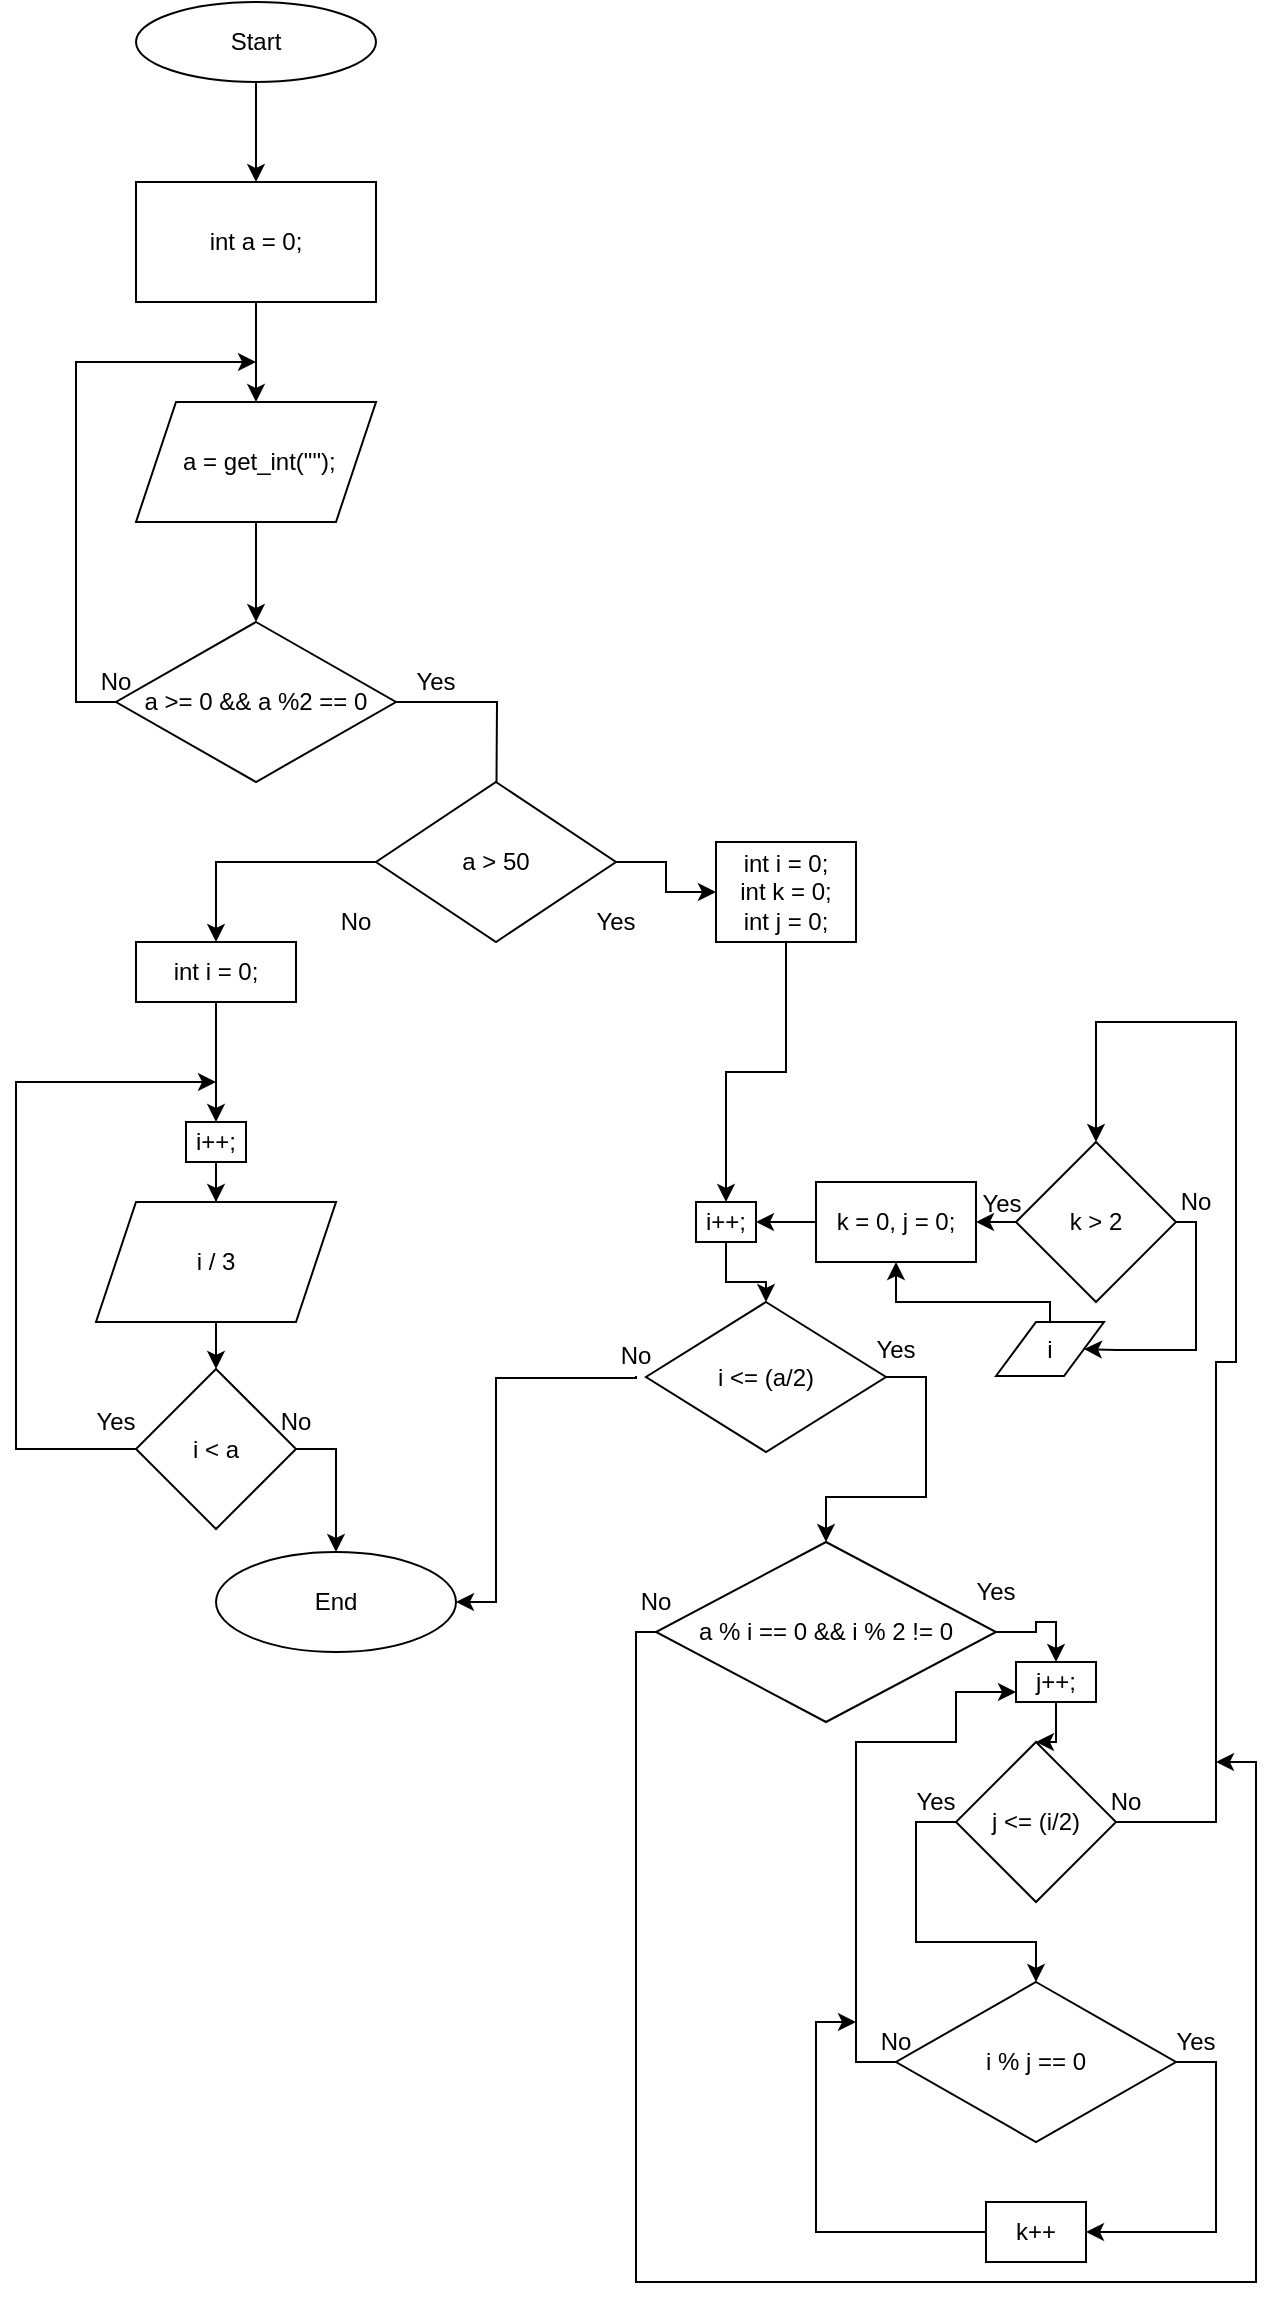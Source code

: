 <mxfile version="13.8.1" type="github">
  <diagram id="vUh9VP3AqOR2Z1T-_AQQ" name="Page-1">
    <mxGraphModel dx="1000" dy="1074" grid="1" gridSize="10" guides="1" tooltips="1" connect="1" arrows="1" fold="1" page="1" pageScale="1" pageWidth="827" pageHeight="1169" math="0" shadow="0">
      <root>
        <mxCell id="0" />
        <mxCell id="1" parent="0" />
        <mxCell id="llXm-BU9fj-U4cQ3XVw2-11" style="edgeStyle=orthogonalEdgeStyle;rounded=0;orthogonalLoop=1;jettySize=auto;html=1;exitX=0.5;exitY=1;exitDx=0;exitDy=0;entryX=0.5;entryY=0;entryDx=0;entryDy=0;" edge="1" parent="1" source="llXm-BU9fj-U4cQ3XVw2-1" target="llXm-BU9fj-U4cQ3XVw2-2">
          <mxGeometry relative="1" as="geometry" />
        </mxCell>
        <mxCell id="llXm-BU9fj-U4cQ3XVw2-1" value="Start" style="ellipse;whiteSpace=wrap;html=1;" vertex="1" parent="1">
          <mxGeometry x="260" y="50" width="120" height="40" as="geometry" />
        </mxCell>
        <mxCell id="llXm-BU9fj-U4cQ3XVw2-12" style="edgeStyle=orthogonalEdgeStyle;rounded=0;orthogonalLoop=1;jettySize=auto;html=1;exitX=0.5;exitY=1;exitDx=0;exitDy=0;entryX=0.5;entryY=0;entryDx=0;entryDy=0;" edge="1" parent="1" source="llXm-BU9fj-U4cQ3XVw2-2" target="llXm-BU9fj-U4cQ3XVw2-9">
          <mxGeometry relative="1" as="geometry" />
        </mxCell>
        <mxCell id="llXm-BU9fj-U4cQ3XVw2-2" value="int a = 0;" style="rounded=0;whiteSpace=wrap;html=1;" vertex="1" parent="1">
          <mxGeometry x="260" y="140" width="120" height="60" as="geometry" />
        </mxCell>
        <mxCell id="llXm-BU9fj-U4cQ3XVw2-10" style="edgeStyle=orthogonalEdgeStyle;rounded=0;orthogonalLoop=1;jettySize=auto;html=1;exitX=1;exitY=0.5;exitDx=0;exitDy=0;" edge="1" parent="1" source="llXm-BU9fj-U4cQ3XVw2-4">
          <mxGeometry relative="1" as="geometry">
            <mxPoint x="440" y="480" as="targetPoint" />
          </mxGeometry>
        </mxCell>
        <mxCell id="llXm-BU9fj-U4cQ3XVw2-14" style="edgeStyle=orthogonalEdgeStyle;rounded=0;orthogonalLoop=1;jettySize=auto;html=1;exitX=0;exitY=0.5;exitDx=0;exitDy=0;" edge="1" parent="1" source="llXm-BU9fj-U4cQ3XVw2-4">
          <mxGeometry relative="1" as="geometry">
            <mxPoint x="320" y="230" as="targetPoint" />
            <Array as="points">
              <mxPoint x="230" y="400" />
              <mxPoint x="230" y="230" />
              <mxPoint x="320" y="230" />
            </Array>
          </mxGeometry>
        </mxCell>
        <mxCell id="llXm-BU9fj-U4cQ3XVw2-4" value="a &amp;gt;= 0 &amp;amp;&amp;amp; a %2 == 0" style="rhombus;whiteSpace=wrap;html=1;" vertex="1" parent="1">
          <mxGeometry x="250" y="360" width="140" height="80" as="geometry" />
        </mxCell>
        <mxCell id="llXm-BU9fj-U4cQ3XVw2-16" style="edgeStyle=orthogonalEdgeStyle;rounded=0;orthogonalLoop=1;jettySize=auto;html=1;" edge="1" parent="1" source="llXm-BU9fj-U4cQ3XVw2-5">
          <mxGeometry relative="1" as="geometry">
            <mxPoint x="300" y="520" as="targetPoint" />
            <Array as="points">
              <mxPoint x="300" y="480" />
            </Array>
          </mxGeometry>
        </mxCell>
        <mxCell id="llXm-BU9fj-U4cQ3XVw2-5" value="a &amp;gt; 50" style="rhombus;whiteSpace=wrap;html=1;" vertex="1" parent="1">
          <mxGeometry x="380" y="440" width="120" height="80" as="geometry" />
        </mxCell>
        <mxCell id="llXm-BU9fj-U4cQ3XVw2-8" value="End" style="ellipse;whiteSpace=wrap;html=1;" vertex="1" parent="1">
          <mxGeometry x="300" y="825" width="120" height="50" as="geometry" />
        </mxCell>
        <mxCell id="llXm-BU9fj-U4cQ3XVw2-13" style="edgeStyle=orthogonalEdgeStyle;rounded=0;orthogonalLoop=1;jettySize=auto;html=1;exitX=0.5;exitY=1;exitDx=0;exitDy=0;entryX=0.5;entryY=0;entryDx=0;entryDy=0;" edge="1" parent="1" source="llXm-BU9fj-U4cQ3XVw2-9" target="llXm-BU9fj-U4cQ3XVw2-4">
          <mxGeometry relative="1" as="geometry" />
        </mxCell>
        <mxCell id="llXm-BU9fj-U4cQ3XVw2-9" value="&amp;nbsp;a = get_int(&quot;&quot;);" style="shape=parallelogram;perimeter=parallelogramPerimeter;whiteSpace=wrap;html=1;fixedSize=1;" vertex="1" parent="1">
          <mxGeometry x="260" y="250" width="120" height="60" as="geometry" />
        </mxCell>
        <mxCell id="llXm-BU9fj-U4cQ3XVw2-21" value="" style="edgeStyle=orthogonalEdgeStyle;rounded=0;orthogonalLoop=1;jettySize=auto;html=1;" edge="1" parent="1" source="llXm-BU9fj-U4cQ3XVw2-25" target="llXm-BU9fj-U4cQ3XVw2-20">
          <mxGeometry relative="1" as="geometry" />
        </mxCell>
        <mxCell id="llXm-BU9fj-U4cQ3XVw2-18" value="int i = 0;" style="rounded=0;whiteSpace=wrap;html=1;" vertex="1" parent="1">
          <mxGeometry x="260" y="520" width="80" height="30" as="geometry" />
        </mxCell>
        <mxCell id="llXm-BU9fj-U4cQ3XVw2-23" style="edgeStyle=orthogonalEdgeStyle;rounded=0;orthogonalLoop=1;jettySize=auto;html=1;exitX=0;exitY=0.5;exitDx=0;exitDy=0;" edge="1" parent="1" source="llXm-BU9fj-U4cQ3XVw2-19">
          <mxGeometry relative="1" as="geometry">
            <mxPoint x="300" y="590" as="targetPoint" />
            <Array as="points">
              <mxPoint x="200" y="773" />
              <mxPoint x="200" y="590" />
            </Array>
          </mxGeometry>
        </mxCell>
        <mxCell id="llXm-BU9fj-U4cQ3XVw2-24" style="edgeStyle=orthogonalEdgeStyle;rounded=0;orthogonalLoop=1;jettySize=auto;html=1;exitX=1;exitY=0.5;exitDx=0;exitDy=0;" edge="1" parent="1" source="llXm-BU9fj-U4cQ3XVw2-19" target="llXm-BU9fj-U4cQ3XVw2-8">
          <mxGeometry relative="1" as="geometry">
            <mxPoint x="410" y="780" as="targetPoint" />
          </mxGeometry>
        </mxCell>
        <mxCell id="llXm-BU9fj-U4cQ3XVw2-19" value="i &amp;lt; a" style="rhombus;whiteSpace=wrap;html=1;" vertex="1" parent="1">
          <mxGeometry x="260" y="733.5" width="80" height="80" as="geometry" />
        </mxCell>
        <mxCell id="llXm-BU9fj-U4cQ3XVw2-22" value="" style="edgeStyle=orthogonalEdgeStyle;rounded=0;orthogonalLoop=1;jettySize=auto;html=1;" edge="1" parent="1" source="llXm-BU9fj-U4cQ3XVw2-20" target="llXm-BU9fj-U4cQ3XVw2-19">
          <mxGeometry relative="1" as="geometry" />
        </mxCell>
        <mxCell id="llXm-BU9fj-U4cQ3XVw2-20" value="i / 3" style="shape=parallelogram;perimeter=parallelogramPerimeter;whiteSpace=wrap;html=1;fixedSize=1;" vertex="1" parent="1">
          <mxGeometry x="240" y="650" width="120" height="60" as="geometry" />
        </mxCell>
        <mxCell id="llXm-BU9fj-U4cQ3XVw2-25" value="i++;" style="rounded=0;whiteSpace=wrap;html=1;" vertex="1" parent="1">
          <mxGeometry x="285" y="610" width="30" height="20" as="geometry" />
        </mxCell>
        <mxCell id="llXm-BU9fj-U4cQ3XVw2-26" value="" style="edgeStyle=orthogonalEdgeStyle;rounded=0;orthogonalLoop=1;jettySize=auto;html=1;" edge="1" parent="1" source="llXm-BU9fj-U4cQ3XVw2-18" target="llXm-BU9fj-U4cQ3XVw2-25">
          <mxGeometry relative="1" as="geometry">
            <mxPoint x="300" y="610" as="sourcePoint" />
            <mxPoint x="300" y="730" as="targetPoint" />
            <Array as="points">
              <mxPoint x="300" y="570" />
              <mxPoint x="300" y="570" />
            </Array>
          </mxGeometry>
        </mxCell>
        <mxCell id="llXm-BU9fj-U4cQ3XVw2-36" style="edgeStyle=orthogonalEdgeStyle;rounded=0;orthogonalLoop=1;jettySize=auto;html=1;exitX=0.5;exitY=1;exitDx=0;exitDy=0;entryX=0.5;entryY=0;entryDx=0;entryDy=0;" edge="1" parent="1" source="llXm-BU9fj-U4cQ3XVw2-27" target="llXm-BU9fj-U4cQ3XVw2-29">
          <mxGeometry relative="1" as="geometry" />
        </mxCell>
        <mxCell id="llXm-BU9fj-U4cQ3XVw2-30" style="edgeStyle=orthogonalEdgeStyle;rounded=0;orthogonalLoop=1;jettySize=auto;html=1;entryX=0.5;entryY=0;entryDx=0;entryDy=0;" edge="1" parent="1" source="llXm-BU9fj-U4cQ3XVw2-28" target="llXm-BU9fj-U4cQ3XVw2-33">
          <mxGeometry relative="1" as="geometry">
            <mxPoint x="690" y="810" as="targetPoint" />
          </mxGeometry>
        </mxCell>
        <mxCell id="llXm-BU9fj-U4cQ3XVw2-49" value="" style="edgeStyle=orthogonalEdgeStyle;rounded=0;orthogonalLoop=1;jettySize=auto;html=1;" edge="1" parent="1" source="llXm-BU9fj-U4cQ3XVw2-28">
          <mxGeometry relative="1" as="geometry">
            <mxPoint x="800" y="930" as="targetPoint" />
            <Array as="points">
              <mxPoint x="510" y="865" />
              <mxPoint x="510" y="1190" />
              <mxPoint x="820" y="1190" />
              <mxPoint x="820" y="930" />
            </Array>
          </mxGeometry>
        </mxCell>
        <mxCell id="llXm-BU9fj-U4cQ3XVw2-28" value="a % i == 0 &amp;amp;&amp;amp; i % 2 != 0" style="rhombus;whiteSpace=wrap;html=1;" vertex="1" parent="1">
          <mxGeometry x="520" y="820" width="170" height="90" as="geometry" />
        </mxCell>
        <mxCell id="llXm-BU9fj-U4cQ3XVw2-45" value="" style="edgeStyle=orthogonalEdgeStyle;rounded=0;orthogonalLoop=1;jettySize=auto;html=1;" edge="1" parent="1" source="llXm-BU9fj-U4cQ3XVw2-29" target="llXm-BU9fj-U4cQ3XVw2-39">
          <mxGeometry relative="1" as="geometry" />
        </mxCell>
        <mxCell id="llXm-BU9fj-U4cQ3XVw2-29" value="i++;" style="rounded=0;whiteSpace=wrap;html=1;" vertex="1" parent="1">
          <mxGeometry x="540" y="650" width="30" height="20" as="geometry" />
        </mxCell>
        <mxCell id="llXm-BU9fj-U4cQ3XVw2-55" style="edgeStyle=orthogonalEdgeStyle;rounded=0;orthogonalLoop=1;jettySize=auto;html=1;exitX=0;exitY=0.5;exitDx=0;exitDy=0;entryX=0;entryY=0.75;entryDx=0;entryDy=0;" edge="1" parent="1" source="llXm-BU9fj-U4cQ3XVw2-32" target="llXm-BU9fj-U4cQ3XVw2-33">
          <mxGeometry relative="1" as="geometry">
            <Array as="points">
              <mxPoint x="620" y="1080" />
              <mxPoint x="620" y="920" />
              <mxPoint x="670" y="920" />
              <mxPoint x="670" y="895" />
            </Array>
          </mxGeometry>
        </mxCell>
        <mxCell id="llXm-BU9fj-U4cQ3XVw2-58" style="edgeStyle=orthogonalEdgeStyle;rounded=0;orthogonalLoop=1;jettySize=auto;html=1;exitX=1;exitY=0.5;exitDx=0;exitDy=0;entryX=1;entryY=0.5;entryDx=0;entryDy=0;" edge="1" parent="1" source="llXm-BU9fj-U4cQ3XVw2-32" target="llXm-BU9fj-U4cQ3XVw2-57">
          <mxGeometry relative="1" as="geometry" />
        </mxCell>
        <mxCell id="llXm-BU9fj-U4cQ3XVw2-32" value="i % j == 0" style="rhombus;whiteSpace=wrap;html=1;" vertex="1" parent="1">
          <mxGeometry x="640" y="1040" width="140" height="80" as="geometry" />
        </mxCell>
        <mxCell id="llXm-BU9fj-U4cQ3XVw2-54" style="edgeStyle=orthogonalEdgeStyle;rounded=0;orthogonalLoop=1;jettySize=auto;html=1;entryX=0.5;entryY=0;entryDx=0;entryDy=0;" edge="1" parent="1" source="llXm-BU9fj-U4cQ3XVw2-33" target="llXm-BU9fj-U4cQ3XVw2-50">
          <mxGeometry relative="1" as="geometry" />
        </mxCell>
        <mxCell id="llXm-BU9fj-U4cQ3XVw2-33" value="j++;" style="rounded=0;whiteSpace=wrap;html=1;" vertex="1" parent="1">
          <mxGeometry x="700" y="880" width="40" height="20" as="geometry" />
        </mxCell>
        <mxCell id="llXm-BU9fj-U4cQ3XVw2-46" style="edgeStyle=orthogonalEdgeStyle;rounded=0;orthogonalLoop=1;jettySize=auto;html=1;entryX=1;entryY=0.5;entryDx=0;entryDy=0;" edge="1" parent="1" source="llXm-BU9fj-U4cQ3XVw2-86" target="llXm-BU9fj-U4cQ3XVw2-8">
          <mxGeometry relative="1" as="geometry">
            <Array as="points">
              <mxPoint x="510" y="738" />
              <mxPoint x="440" y="738" />
              <mxPoint x="440" y="850" />
            </Array>
          </mxGeometry>
        </mxCell>
        <mxCell id="llXm-BU9fj-U4cQ3XVw2-47" style="edgeStyle=orthogonalEdgeStyle;rounded=0;orthogonalLoop=1;jettySize=auto;html=1;exitX=1;exitY=0.5;exitDx=0;exitDy=0;entryX=0.5;entryY=0;entryDx=0;entryDy=0;" edge="1" parent="1" source="llXm-BU9fj-U4cQ3XVw2-39" target="llXm-BU9fj-U4cQ3XVw2-28">
          <mxGeometry relative="1" as="geometry" />
        </mxCell>
        <mxCell id="llXm-BU9fj-U4cQ3XVw2-39" value="i &amp;lt;= (a/2)" style="rhombus;whiteSpace=wrap;html=1;" vertex="1" parent="1">
          <mxGeometry x="515" y="700" width="120" height="75" as="geometry" />
        </mxCell>
        <mxCell id="llXm-BU9fj-U4cQ3XVw2-51" style="edgeStyle=orthogonalEdgeStyle;rounded=0;orthogonalLoop=1;jettySize=auto;html=1;entryX=0.5;entryY=0;entryDx=0;entryDy=0;" edge="1" parent="1" source="llXm-BU9fj-U4cQ3XVw2-50" target="llXm-BU9fj-U4cQ3XVw2-60">
          <mxGeometry relative="1" as="geometry">
            <mxPoint x="730" y="570" as="targetPoint" />
            <Array as="points">
              <mxPoint x="800" y="960" />
              <mxPoint x="800" y="730" />
              <mxPoint x="810" y="730" />
              <mxPoint x="810" y="560" />
              <mxPoint x="740" y="560" />
            </Array>
          </mxGeometry>
        </mxCell>
        <mxCell id="llXm-BU9fj-U4cQ3XVw2-53" style="edgeStyle=orthogonalEdgeStyle;rounded=0;orthogonalLoop=1;jettySize=auto;html=1;exitX=0;exitY=0.5;exitDx=0;exitDy=0;entryX=0.5;entryY=0;entryDx=0;entryDy=0;" edge="1" parent="1" source="llXm-BU9fj-U4cQ3XVw2-50" target="llXm-BU9fj-U4cQ3XVw2-32">
          <mxGeometry relative="1" as="geometry" />
        </mxCell>
        <mxCell id="llXm-BU9fj-U4cQ3XVw2-50" value="j &amp;lt;= (i/2)" style="rhombus;whiteSpace=wrap;html=1;" vertex="1" parent="1">
          <mxGeometry x="670" y="920" width="80" height="80" as="geometry" />
        </mxCell>
        <mxCell id="llXm-BU9fj-U4cQ3XVw2-59" style="edgeStyle=orthogonalEdgeStyle;rounded=0;orthogonalLoop=1;jettySize=auto;html=1;exitX=0;exitY=0.5;exitDx=0;exitDy=0;" edge="1" parent="1" source="llXm-BU9fj-U4cQ3XVw2-57">
          <mxGeometry relative="1" as="geometry">
            <mxPoint x="620" y="1060" as="targetPoint" />
            <Array as="points">
              <mxPoint x="600" y="1165" />
              <mxPoint x="600" y="1060" />
            </Array>
          </mxGeometry>
        </mxCell>
        <mxCell id="llXm-BU9fj-U4cQ3XVw2-57" value="k++" style="rounded=0;whiteSpace=wrap;html=1;" vertex="1" parent="1">
          <mxGeometry x="685" y="1150" width="50" height="30" as="geometry" />
        </mxCell>
        <mxCell id="llXm-BU9fj-U4cQ3XVw2-62" style="edgeStyle=orthogonalEdgeStyle;rounded=0;orthogonalLoop=1;jettySize=auto;html=1;entryX=1;entryY=0.5;entryDx=0;entryDy=0;" edge="1" parent="1" source="llXm-BU9fj-U4cQ3XVw2-60" target="llXm-BU9fj-U4cQ3XVw2-66">
          <mxGeometry relative="1" as="geometry">
            <mxPoint x="750" y="780" as="targetPoint" />
            <Array as="points">
              <mxPoint x="790" y="660" />
              <mxPoint x="790" y="724" />
              <mxPoint x="750" y="724" />
            </Array>
          </mxGeometry>
        </mxCell>
        <mxCell id="llXm-BU9fj-U4cQ3XVw2-65" style="edgeStyle=orthogonalEdgeStyle;rounded=0;orthogonalLoop=1;jettySize=auto;html=1;exitX=0;exitY=0.5;exitDx=0;exitDy=0;entryX=1;entryY=0.5;entryDx=0;entryDy=0;" edge="1" parent="1" source="llXm-BU9fj-U4cQ3XVw2-60" target="llXm-BU9fj-U4cQ3XVw2-63">
          <mxGeometry relative="1" as="geometry" />
        </mxCell>
        <mxCell id="llXm-BU9fj-U4cQ3XVw2-60" value="k &amp;gt; 2" style="rhombus;whiteSpace=wrap;html=1;" vertex="1" parent="1">
          <mxGeometry x="700" y="620" width="80" height="80" as="geometry" />
        </mxCell>
        <mxCell id="llXm-BU9fj-U4cQ3XVw2-64" style="edgeStyle=orthogonalEdgeStyle;rounded=0;orthogonalLoop=1;jettySize=auto;html=1;entryX=1;entryY=0.5;entryDx=0;entryDy=0;" edge="1" parent="1" source="llXm-BU9fj-U4cQ3XVw2-63" target="llXm-BU9fj-U4cQ3XVw2-29">
          <mxGeometry relative="1" as="geometry" />
        </mxCell>
        <mxCell id="llXm-BU9fj-U4cQ3XVw2-63" value="k = 0, j = 0;" style="rounded=0;whiteSpace=wrap;html=1;" vertex="1" parent="1">
          <mxGeometry x="600" y="640" width="80" height="40" as="geometry" />
        </mxCell>
        <mxCell id="llXm-BU9fj-U4cQ3XVw2-68" style="edgeStyle=orthogonalEdgeStyle;rounded=0;orthogonalLoop=1;jettySize=auto;html=1;" edge="1" parent="1" source="llXm-BU9fj-U4cQ3XVw2-66" target="llXm-BU9fj-U4cQ3XVw2-63">
          <mxGeometry relative="1" as="geometry">
            <Array as="points">
              <mxPoint x="717" y="700" />
              <mxPoint x="640" y="700" />
            </Array>
          </mxGeometry>
        </mxCell>
        <mxCell id="llXm-BU9fj-U4cQ3XVw2-66" value="i" style="shape=parallelogram;perimeter=parallelogramPerimeter;whiteSpace=wrap;html=1;fixedSize=1;" vertex="1" parent="1">
          <mxGeometry x="690" y="710" width="54" height="27" as="geometry" />
        </mxCell>
        <mxCell id="llXm-BU9fj-U4cQ3XVw2-69" value="Yes" style="text;html=1;strokeColor=none;fillColor=none;align=center;verticalAlign=middle;whiteSpace=wrap;rounded=0;" vertex="1" parent="1">
          <mxGeometry x="390" y="380" width="40" height="20" as="geometry" />
        </mxCell>
        <mxCell id="llXm-BU9fj-U4cQ3XVw2-70" value="No" style="text;html=1;strokeColor=none;fillColor=none;align=center;verticalAlign=middle;whiteSpace=wrap;rounded=0;" vertex="1" parent="1">
          <mxGeometry x="230" y="380" width="40" height="20" as="geometry" />
        </mxCell>
        <mxCell id="llXm-BU9fj-U4cQ3XVw2-72" value="Yes" style="text;html=1;strokeColor=none;fillColor=none;align=center;verticalAlign=middle;whiteSpace=wrap;rounded=0;" vertex="1" parent="1">
          <mxGeometry x="480" y="500" width="40" height="20" as="geometry" />
        </mxCell>
        <mxCell id="llXm-BU9fj-U4cQ3XVw2-73" value="No" style="text;html=1;strokeColor=none;fillColor=none;align=center;verticalAlign=middle;whiteSpace=wrap;rounded=0;" vertex="1" parent="1">
          <mxGeometry x="350" y="500" width="40" height="20" as="geometry" />
        </mxCell>
        <mxCell id="llXm-BU9fj-U4cQ3XVw2-74" value="No" style="text;html=1;strokeColor=none;fillColor=none;align=center;verticalAlign=middle;whiteSpace=wrap;rounded=0;" vertex="1" parent="1">
          <mxGeometry x="320" y="750" width="40" height="20" as="geometry" />
        </mxCell>
        <mxCell id="llXm-BU9fj-U4cQ3XVw2-75" value="Yes" style="text;html=1;strokeColor=none;fillColor=none;align=center;verticalAlign=middle;whiteSpace=wrap;rounded=0;" vertex="1" parent="1">
          <mxGeometry x="230" y="750" width="40" height="20" as="geometry" />
        </mxCell>
        <mxCell id="llXm-BU9fj-U4cQ3XVw2-78" value="Yes" style="text;html=1;strokeColor=none;fillColor=none;align=center;verticalAlign=middle;whiteSpace=wrap;rounded=0;" vertex="1" parent="1">
          <mxGeometry x="640" y="940" width="40" height="20" as="geometry" />
        </mxCell>
        <mxCell id="llXm-BU9fj-U4cQ3XVw2-79" value="Yes" style="text;html=1;strokeColor=none;fillColor=none;align=center;verticalAlign=middle;whiteSpace=wrap;rounded=0;" vertex="1" parent="1">
          <mxGeometry x="770" y="1060" width="40" height="20" as="geometry" />
        </mxCell>
        <mxCell id="llXm-BU9fj-U4cQ3XVw2-80" value="Yes" style="text;html=1;strokeColor=none;fillColor=none;align=center;verticalAlign=middle;whiteSpace=wrap;rounded=0;" vertex="1" parent="1">
          <mxGeometry x="620" y="713.5" width="40" height="20" as="geometry" />
        </mxCell>
        <mxCell id="llXm-BU9fj-U4cQ3XVw2-81" value="Yes" style="text;html=1;strokeColor=none;fillColor=none;align=center;verticalAlign=middle;whiteSpace=wrap;rounded=0;" vertex="1" parent="1">
          <mxGeometry x="670" y="835" width="40" height="20" as="geometry" />
        </mxCell>
        <mxCell id="llXm-BU9fj-U4cQ3XVw2-84" value="No" style="text;html=1;strokeColor=none;fillColor=none;align=center;verticalAlign=middle;whiteSpace=wrap;rounded=0;" vertex="1" parent="1">
          <mxGeometry x="620" y="1060" width="40" height="20" as="geometry" />
        </mxCell>
        <mxCell id="llXm-BU9fj-U4cQ3XVw2-85" value="No" style="text;html=1;strokeColor=none;fillColor=none;align=center;verticalAlign=middle;whiteSpace=wrap;rounded=0;" vertex="1" parent="1">
          <mxGeometry x="500" y="840" width="40" height="20" as="geometry" />
        </mxCell>
        <mxCell id="llXm-BU9fj-U4cQ3XVw2-86" value="No" style="text;html=1;strokeColor=none;fillColor=none;align=center;verticalAlign=middle;whiteSpace=wrap;rounded=0;" vertex="1" parent="1">
          <mxGeometry x="490" y="717" width="40" height="20" as="geometry" />
        </mxCell>
        <mxCell id="llXm-BU9fj-U4cQ3XVw2-89" value="No" style="text;html=1;strokeColor=none;fillColor=none;align=center;verticalAlign=middle;whiteSpace=wrap;rounded=0;" vertex="1" parent="1">
          <mxGeometry x="735" y="940" width="40" height="20" as="geometry" />
        </mxCell>
        <mxCell id="llXm-BU9fj-U4cQ3XVw2-90" value="No" style="text;html=1;strokeColor=none;fillColor=none;align=center;verticalAlign=middle;whiteSpace=wrap;rounded=0;" vertex="1" parent="1">
          <mxGeometry x="770" y="640" width="40" height="20" as="geometry" />
        </mxCell>
        <mxCell id="llXm-BU9fj-U4cQ3XVw2-91" value="Yes" style="text;html=1;strokeColor=none;fillColor=none;align=center;verticalAlign=middle;whiteSpace=wrap;rounded=0;" vertex="1" parent="1">
          <mxGeometry x="673" y="641" width="40" height="20" as="geometry" />
        </mxCell>
        <mxCell id="llXm-BU9fj-U4cQ3XVw2-27" value="int i = 0;&lt;br&gt;int k = 0;&lt;br&gt;int j = 0;" style="rounded=0;whiteSpace=wrap;html=1;" vertex="1" parent="1">
          <mxGeometry x="550" y="470" width="70" height="50" as="geometry" />
        </mxCell>
        <mxCell id="llXm-BU9fj-U4cQ3XVw2-92" style="edgeStyle=orthogonalEdgeStyle;rounded=0;orthogonalLoop=1;jettySize=auto;html=1;" edge="1" parent="1" source="llXm-BU9fj-U4cQ3XVw2-5" target="llXm-BU9fj-U4cQ3XVw2-27">
          <mxGeometry relative="1" as="geometry">
            <mxPoint x="570" y="580" as="targetPoint" />
            <mxPoint x="500" y="480" as="sourcePoint" />
          </mxGeometry>
        </mxCell>
      </root>
    </mxGraphModel>
  </diagram>
</mxfile>
